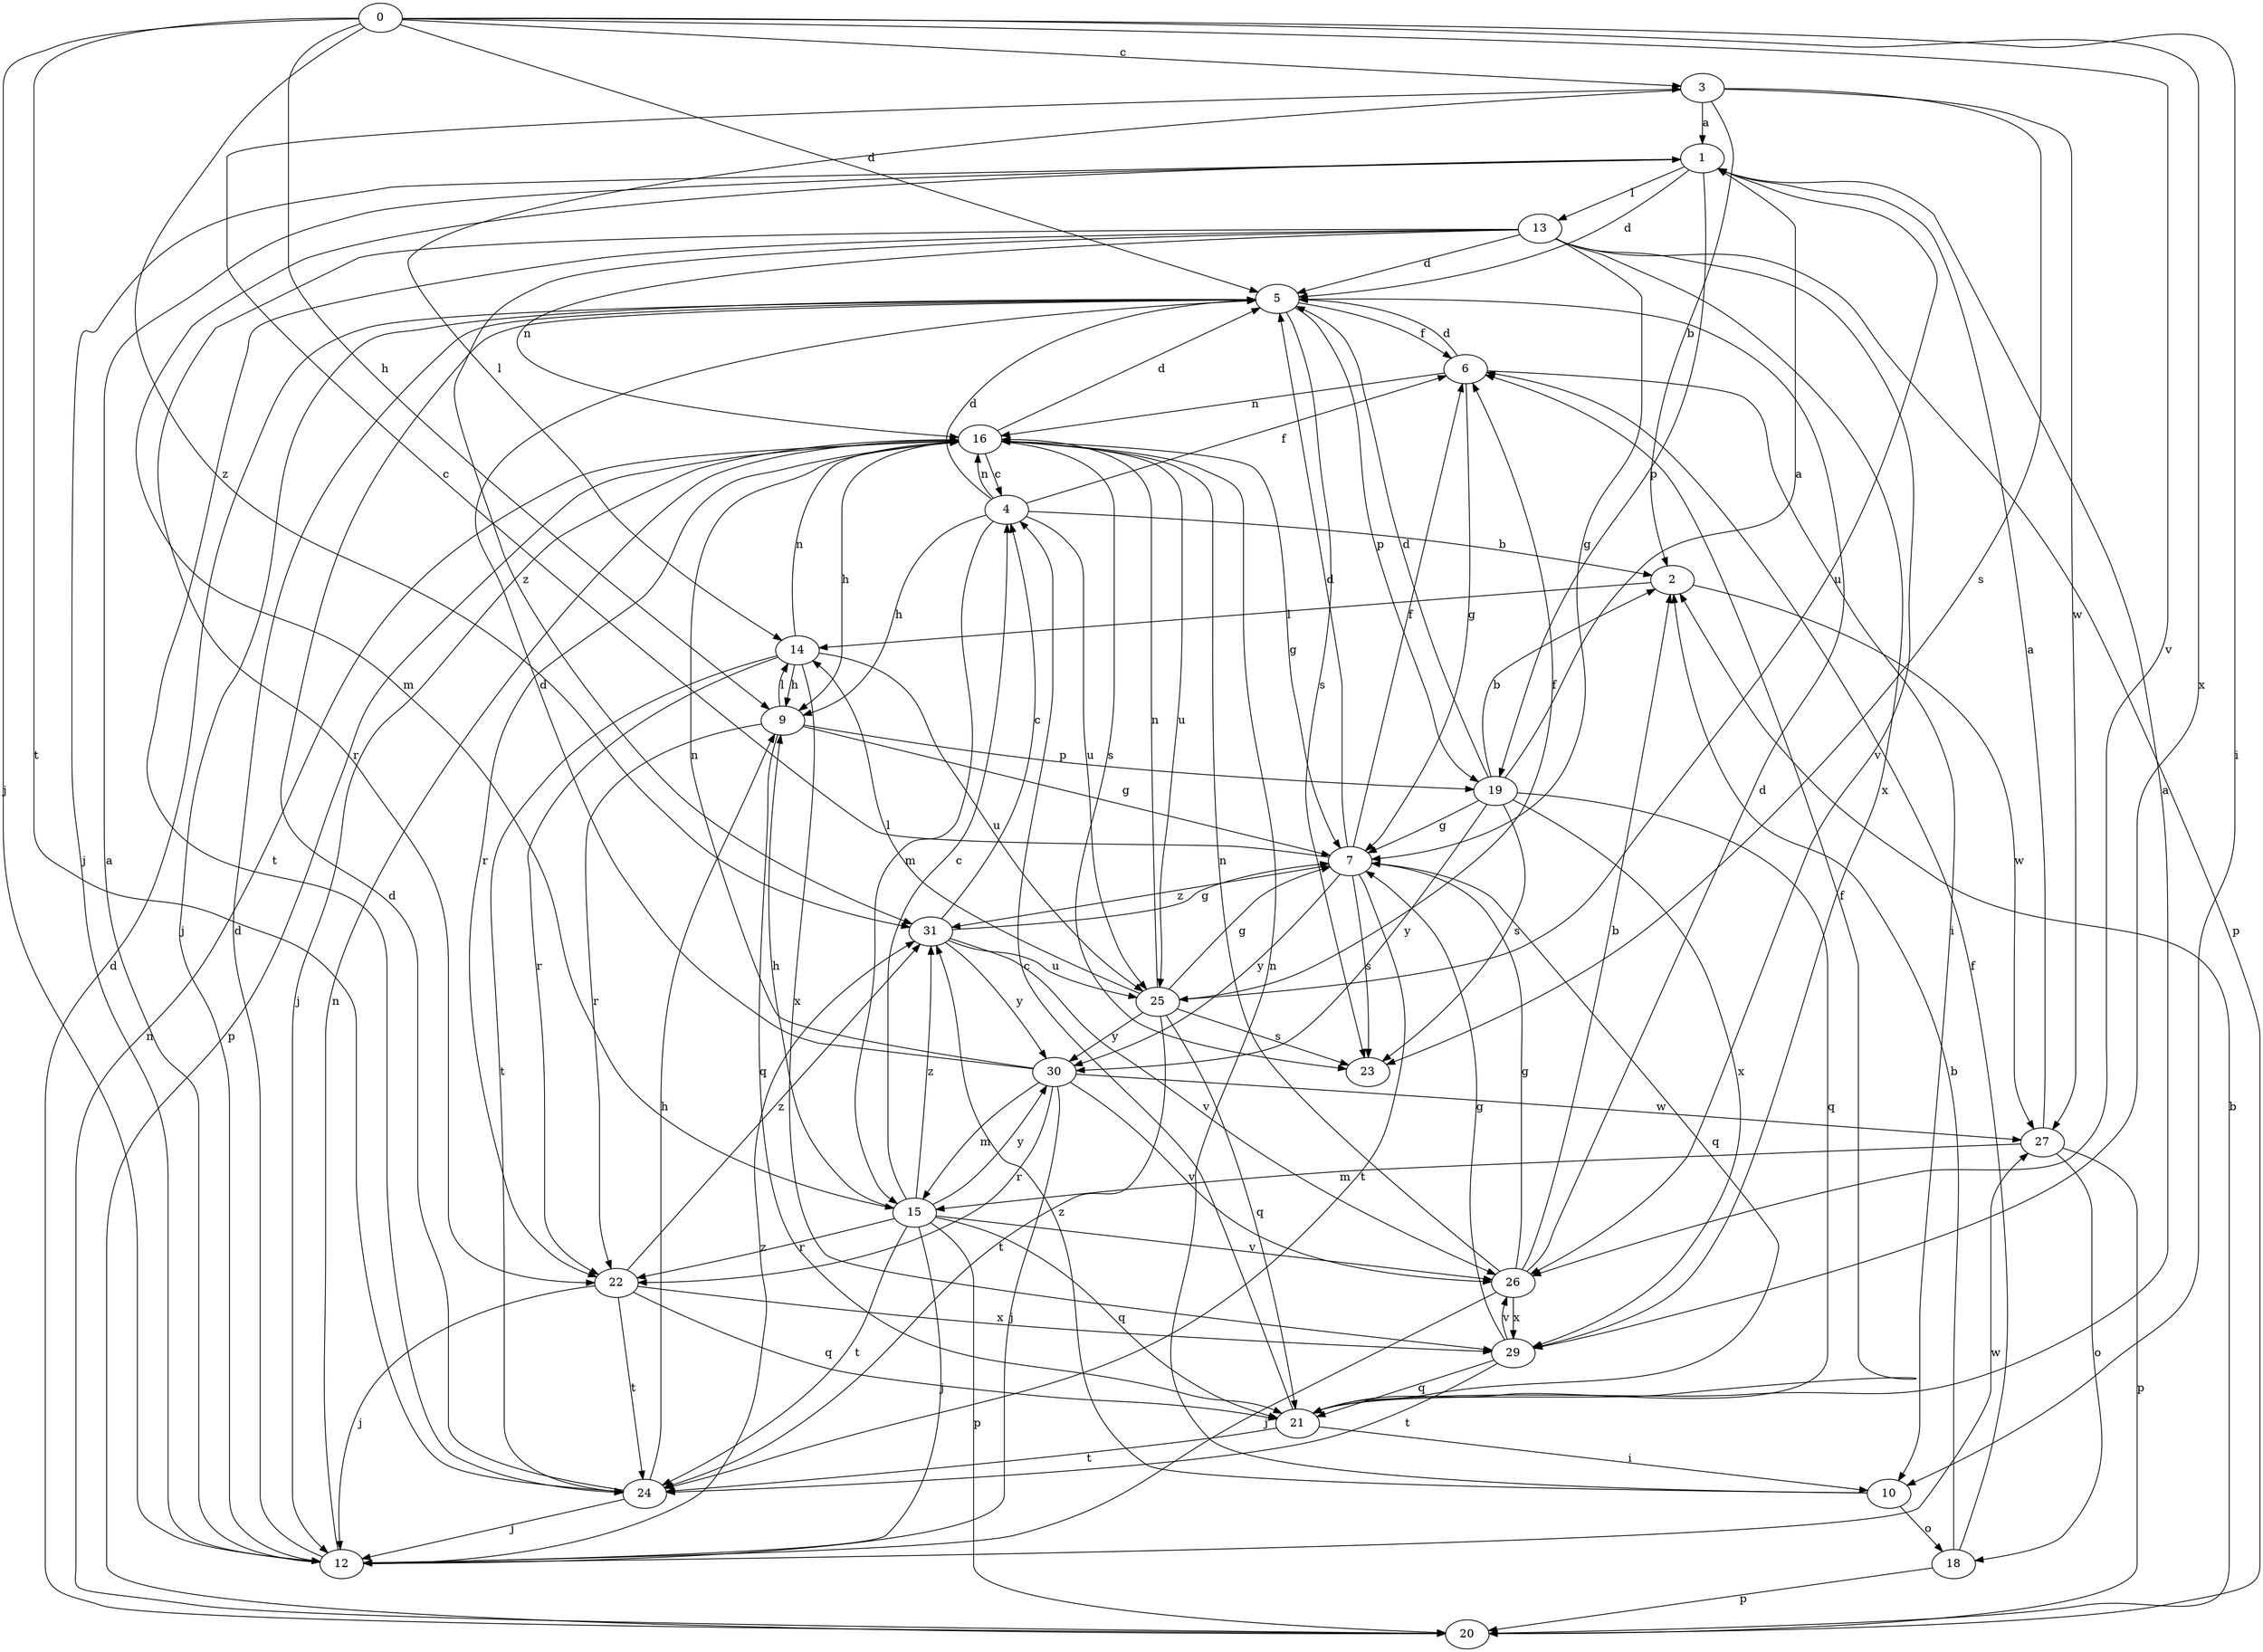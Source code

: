 strict digraph  {
0;
1;
2;
3;
4;
5;
6;
7;
9;
10;
12;
13;
14;
15;
16;
18;
19;
20;
21;
22;
23;
24;
25;
26;
27;
29;
30;
31;
0 -> 3  [label=c];
0 -> 5  [label=d];
0 -> 9  [label=h];
0 -> 10  [label=i];
0 -> 12  [label=j];
0 -> 24  [label=t];
0 -> 26  [label=v];
0 -> 29  [label=x];
0 -> 31  [label=z];
1 -> 5  [label=d];
1 -> 12  [label=j];
1 -> 13  [label=l];
1 -> 15  [label=m];
1 -> 19  [label=p];
1 -> 25  [label=u];
2 -> 14  [label=l];
2 -> 27  [label=w];
3 -> 1  [label=a];
3 -> 2  [label=b];
3 -> 14  [label=l];
3 -> 23  [label=s];
3 -> 27  [label=w];
4 -> 2  [label=b];
4 -> 5  [label=d];
4 -> 6  [label=f];
4 -> 9  [label=h];
4 -> 15  [label=m];
4 -> 16  [label=n];
4 -> 25  [label=u];
5 -> 6  [label=f];
5 -> 12  [label=j];
5 -> 19  [label=p];
5 -> 23  [label=s];
6 -> 5  [label=d];
6 -> 7  [label=g];
6 -> 10  [label=i];
6 -> 16  [label=n];
7 -> 3  [label=c];
7 -> 5  [label=d];
7 -> 6  [label=f];
7 -> 21  [label=q];
7 -> 23  [label=s];
7 -> 24  [label=t];
7 -> 30  [label=y];
7 -> 31  [label=z];
9 -> 7  [label=g];
9 -> 14  [label=l];
9 -> 19  [label=p];
9 -> 21  [label=q];
9 -> 22  [label=r];
10 -> 16  [label=n];
10 -> 18  [label=o];
10 -> 31  [label=z];
12 -> 1  [label=a];
12 -> 5  [label=d];
12 -> 16  [label=n];
12 -> 27  [label=w];
12 -> 31  [label=z];
13 -> 5  [label=d];
13 -> 7  [label=g];
13 -> 16  [label=n];
13 -> 20  [label=p];
13 -> 22  [label=r];
13 -> 24  [label=t];
13 -> 26  [label=v];
13 -> 29  [label=x];
13 -> 31  [label=z];
14 -> 9  [label=h];
14 -> 16  [label=n];
14 -> 22  [label=r];
14 -> 24  [label=t];
14 -> 25  [label=u];
14 -> 29  [label=x];
15 -> 4  [label=c];
15 -> 9  [label=h];
15 -> 12  [label=j];
15 -> 20  [label=p];
15 -> 21  [label=q];
15 -> 22  [label=r];
15 -> 24  [label=t];
15 -> 26  [label=v];
15 -> 30  [label=y];
15 -> 31  [label=z];
16 -> 4  [label=c];
16 -> 5  [label=d];
16 -> 7  [label=g];
16 -> 9  [label=h];
16 -> 12  [label=j];
16 -> 20  [label=p];
16 -> 22  [label=r];
16 -> 23  [label=s];
16 -> 25  [label=u];
18 -> 2  [label=b];
18 -> 6  [label=f];
18 -> 20  [label=p];
19 -> 1  [label=a];
19 -> 2  [label=b];
19 -> 5  [label=d];
19 -> 7  [label=g];
19 -> 21  [label=q];
19 -> 23  [label=s];
19 -> 29  [label=x];
19 -> 30  [label=y];
20 -> 2  [label=b];
20 -> 5  [label=d];
20 -> 16  [label=n];
21 -> 1  [label=a];
21 -> 4  [label=c];
21 -> 6  [label=f];
21 -> 10  [label=i];
21 -> 24  [label=t];
22 -> 12  [label=j];
22 -> 21  [label=q];
22 -> 24  [label=t];
22 -> 29  [label=x];
22 -> 31  [label=z];
24 -> 5  [label=d];
24 -> 9  [label=h];
24 -> 12  [label=j];
25 -> 6  [label=f];
25 -> 7  [label=g];
25 -> 14  [label=l];
25 -> 16  [label=n];
25 -> 21  [label=q];
25 -> 23  [label=s];
25 -> 24  [label=t];
25 -> 30  [label=y];
26 -> 2  [label=b];
26 -> 5  [label=d];
26 -> 7  [label=g];
26 -> 12  [label=j];
26 -> 16  [label=n];
26 -> 29  [label=x];
27 -> 1  [label=a];
27 -> 15  [label=m];
27 -> 18  [label=o];
27 -> 20  [label=p];
29 -> 7  [label=g];
29 -> 21  [label=q];
29 -> 24  [label=t];
29 -> 26  [label=v];
30 -> 5  [label=d];
30 -> 12  [label=j];
30 -> 15  [label=m];
30 -> 16  [label=n];
30 -> 22  [label=r];
30 -> 26  [label=v];
30 -> 27  [label=w];
31 -> 4  [label=c];
31 -> 7  [label=g];
31 -> 25  [label=u];
31 -> 26  [label=v];
31 -> 30  [label=y];
}
